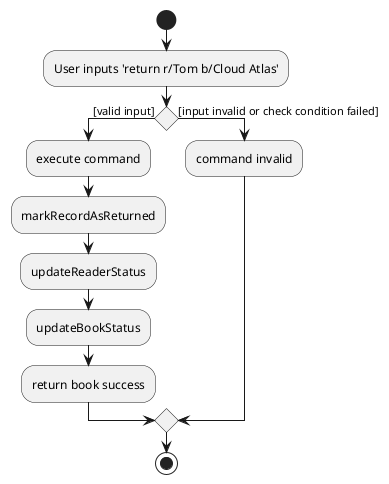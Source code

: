 @startuml
start
:User inputs 'return r/Tom b/Cloud Atlas';

'Since the beta syntax does not support placing the condition outside the
'diamond we place it as the true branch instead.

if () then ([valid input])
    :execute command;
    :markRecordAsReturned;
    :updateReaderStatus;
    :updateBookStatus;
    :return book success;
else ([input invalid or check condition failed])
    :command invalid;
endif
stop
@enduml
